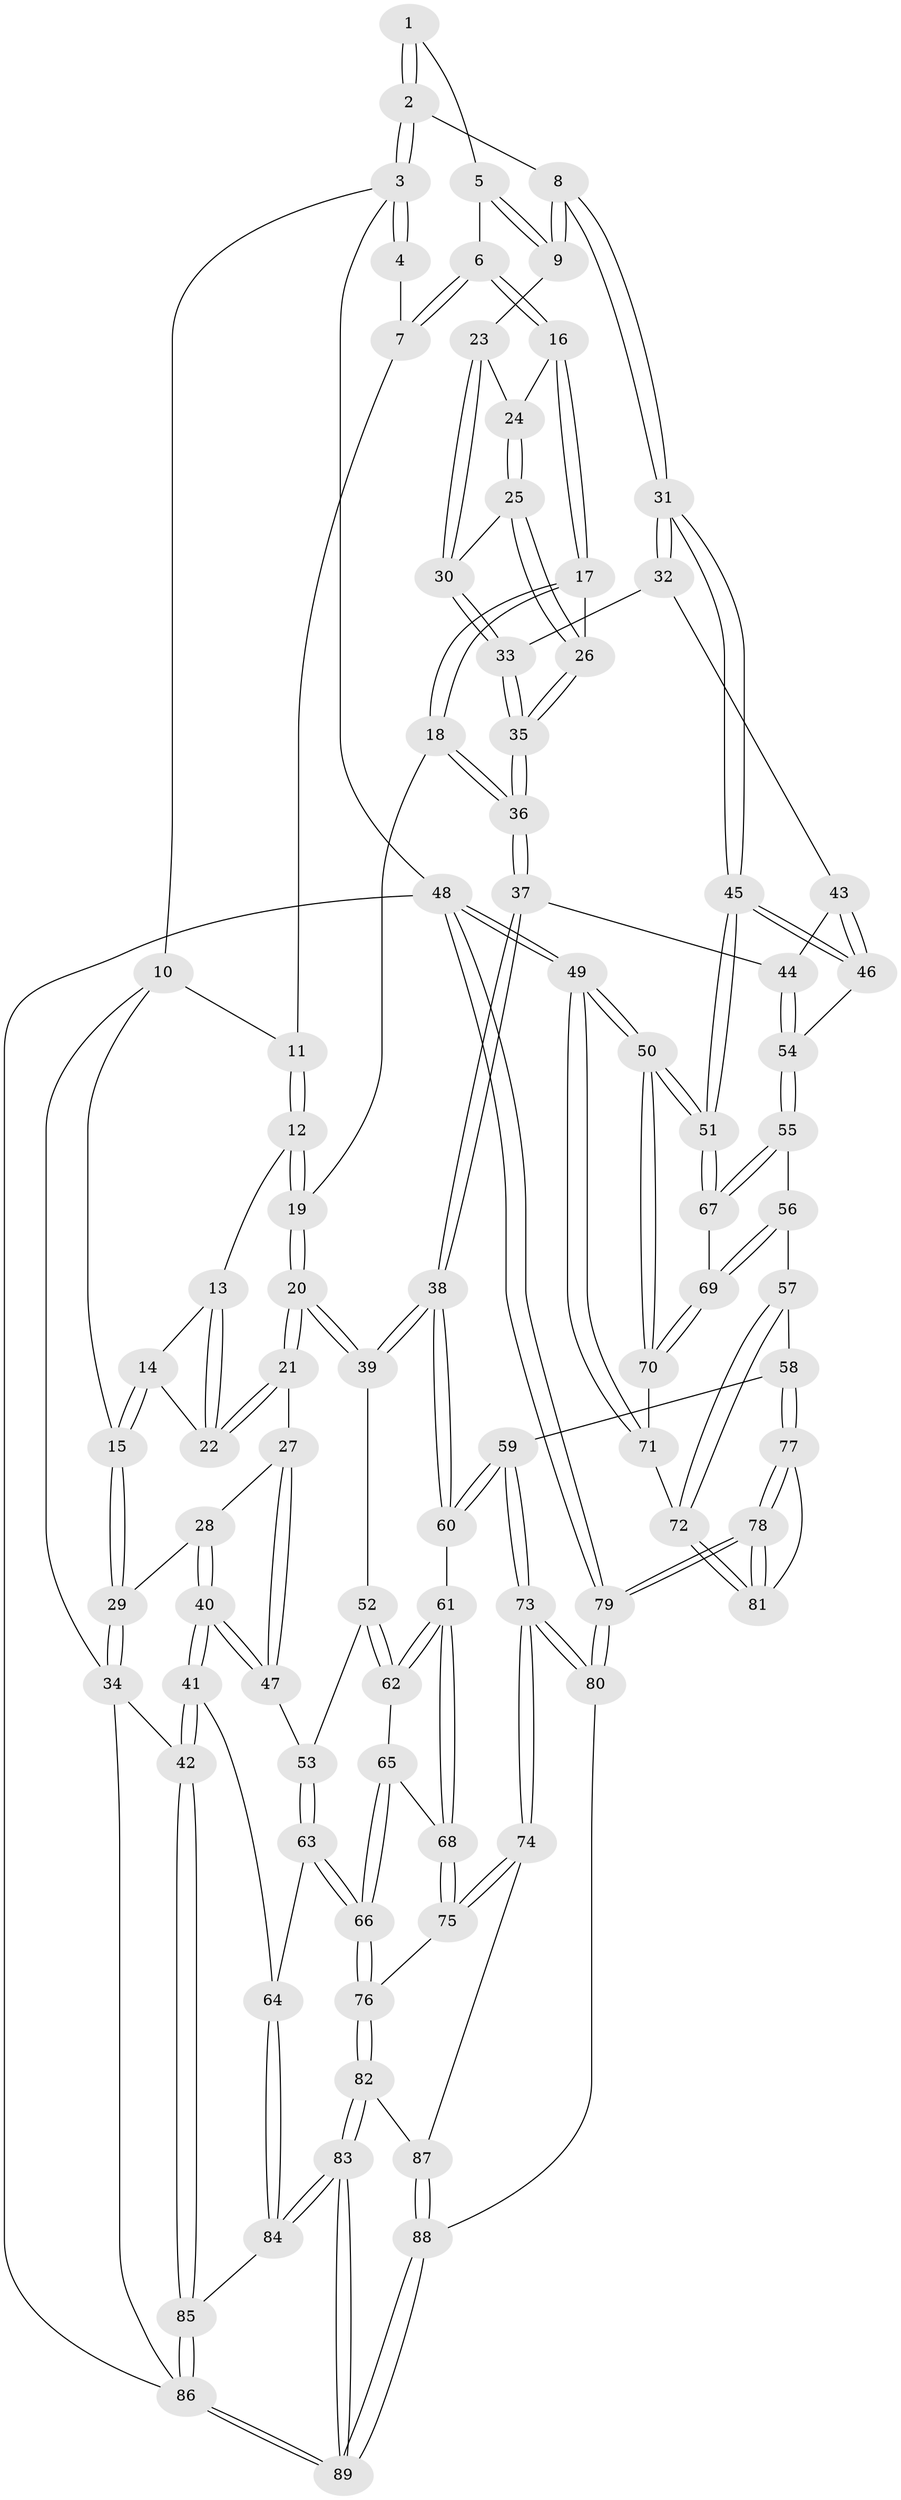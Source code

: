 // coarse degree distribution, {3: 0.1509433962264151, 4: 0.41509433962264153, 5: 0.33962264150943394, 6: 0.09433962264150944}
// Generated by graph-tools (version 1.1) at 2025/52/02/27/25 19:52:44]
// undirected, 89 vertices, 219 edges
graph export_dot {
graph [start="1"]
  node [color=gray90,style=filled];
  1 [pos="+0.8336821321909426+0.03476967822553861"];
  2 [pos="+1+0"];
  3 [pos="+1+0"];
  4 [pos="+0.8230121502343434+0"];
  5 [pos="+0.8051554351649569+0.08031622207611887"];
  6 [pos="+0.6498457895149262+0.02430303592861089"];
  7 [pos="+0.5632869155823844+0"];
  8 [pos="+1+0.09908233658668877"];
  9 [pos="+0.906829500790544+0.1609378134804598"];
  10 [pos="+0.17395864274635314+0"];
  11 [pos="+0.43233835557539346+0"];
  12 [pos="+0.4267120099052886+0"];
  13 [pos="+0.3069672076537887+0.07368841061484903"];
  14 [pos="+0.2045011185536057+0.14526376042855144"];
  15 [pos="+0.09917488705190088+0.17862843690809152"];
  16 [pos="+0.6503637358519332+0.03144939061590779"];
  17 [pos="+0.5350311799002594+0.2993061778143461"];
  18 [pos="+0.45260762009029915+0.32088284567145586"];
  19 [pos="+0.45258351525019247+0.32088745817545006"];
  20 [pos="+0.38457717340066916+0.38530927183591984"];
  21 [pos="+0.33736004411100873+0.3753731505590488"];
  22 [pos="+0.30028552507878464+0.2205018440256751"];
  23 [pos="+0.8359540494046718+0.21746223346740032"];
  24 [pos="+0.7002335082880327+0.16224337466265829"];
  25 [pos="+0.6578487896252194+0.30694486945110194"];
  26 [pos="+0.6536569092103652+0.31023629039136813"];
  27 [pos="+0.3274791668032859+0.37594523397009727"];
  28 [pos="+0.17811971762881185+0.34722807265800504"];
  29 [pos="+0.07491844072867404+0.21592527586904978"];
  30 [pos="+0.8076158790543292+0.2852134321065729"];
  31 [pos="+1+0.3351764183587292"];
  32 [pos="+0.871190738860788+0.4058818559069145"];
  33 [pos="+0.8621986015409813+0.4005707550130786"];
  34 [pos="+0+0.20378851208545462"];
  35 [pos="+0.7033213751288044+0.4348987526621145"];
  36 [pos="+0.6849230677996824+0.48506108836232903"];
  37 [pos="+0.6750582638623501+0.527735880571159"];
  38 [pos="+0.6481357086347568+0.5646496612337426"];
  39 [pos="+0.42366474411785127+0.48850834341847926"];
  40 [pos="+0+0.5789531341168149"];
  41 [pos="+0+0.6294717931962991"];
  42 [pos="+0+0.6314272085749882"];
  43 [pos="+0.8589526095444074+0.4984303968838603"];
  44 [pos="+0.8410599115642312+0.5284043819210652"];
  45 [pos="+1+0.5123632352739762"];
  46 [pos="+0.9967115020611299+0.5638805567351288"];
  47 [pos="+0.1870268018927083+0.5867398403946007"];
  48 [pos="+1+1"];
  49 [pos="+1+1"];
  50 [pos="+1+1"];
  51 [pos="+1+0.6636196690924057"];
  52 [pos="+0.4158366412971889+0.5192024958394694"];
  53 [pos="+0.23471114518994607+0.6298469858697011"];
  54 [pos="+0.8600067335454156+0.6495887206787284"];
  55 [pos="+0.8518356996965398+0.6703319557846799"];
  56 [pos="+0.8360076979642516+0.6886556656379739"];
  57 [pos="+0.8173948740425241+0.6932948548686962"];
  58 [pos="+0.7293094731038587+0.7069613190913537"];
  59 [pos="+0.6875593007687553+0.6947138597582445"];
  60 [pos="+0.6750847647295992+0.6809008914747942"];
  61 [pos="+0.5131692222512277+0.7126040957988237"];
  62 [pos="+0.4167166783907414+0.6004261770643647"];
  63 [pos="+0.2603852227219144+0.7609068283113664"];
  64 [pos="+0.1439007758268994+0.7594109826724086"];
  65 [pos="+0.3598122224006602+0.6906736777181691"];
  66 [pos="+0.2786129339305525+0.7719202111651828"];
  67 [pos="+1+0.6990067151312629"];
  68 [pos="+0.484365066442064+0.7715061781801119"];
  69 [pos="+0.9151057896072735+0.7868974668943257"];
  70 [pos="+0.9155471805764863+0.789143297545391"];
  71 [pos="+0.8863208091328789+0.8948044775700155"];
  72 [pos="+0.8463807536620066+0.9190305856078786"];
  73 [pos="+0.5597128200985392+0.9657405965999494"];
  74 [pos="+0.5496599017761776+0.9553419353686423"];
  75 [pos="+0.46900922256484795+0.839409021184848"];
  76 [pos="+0.2924257967960793+0.8022249324101467"];
  77 [pos="+0.7324491751532373+0.7185274022041557"];
  78 [pos="+0.6964216627054627+1"];
  79 [pos="+0.6764847564340142+1"];
  80 [pos="+0.6304897554347482+1"];
  81 [pos="+0.8232350847677496+0.9366295750545157"];
  82 [pos="+0.27189648149104223+0.8986101222038788"];
  83 [pos="+0.18592195013598736+1"];
  84 [pos="+0.11445408313277691+0.9153136535925741"];
  85 [pos="+0+0.7978658040022646"];
  86 [pos="+0+1"];
  87 [pos="+0.3135426263955137+0.9210906211660069"];
  88 [pos="+0.5386535187024173+1"];
  89 [pos="+0.14396023868616395+1"];
  1 -- 2;
  1 -- 2;
  1 -- 5;
  2 -- 3;
  2 -- 3;
  2 -- 8;
  3 -- 4;
  3 -- 4;
  3 -- 10;
  3 -- 48;
  4 -- 7;
  5 -- 6;
  5 -- 9;
  5 -- 9;
  6 -- 7;
  6 -- 7;
  6 -- 16;
  6 -- 16;
  7 -- 11;
  8 -- 9;
  8 -- 9;
  8 -- 31;
  8 -- 31;
  9 -- 23;
  10 -- 11;
  10 -- 15;
  10 -- 34;
  11 -- 12;
  11 -- 12;
  12 -- 13;
  12 -- 19;
  12 -- 19;
  13 -- 14;
  13 -- 22;
  13 -- 22;
  14 -- 15;
  14 -- 15;
  14 -- 22;
  15 -- 29;
  15 -- 29;
  16 -- 17;
  16 -- 17;
  16 -- 24;
  17 -- 18;
  17 -- 18;
  17 -- 26;
  18 -- 19;
  18 -- 36;
  18 -- 36;
  19 -- 20;
  19 -- 20;
  20 -- 21;
  20 -- 21;
  20 -- 39;
  20 -- 39;
  21 -- 22;
  21 -- 22;
  21 -- 27;
  23 -- 24;
  23 -- 30;
  23 -- 30;
  24 -- 25;
  24 -- 25;
  25 -- 26;
  25 -- 26;
  25 -- 30;
  26 -- 35;
  26 -- 35;
  27 -- 28;
  27 -- 47;
  27 -- 47;
  28 -- 29;
  28 -- 40;
  28 -- 40;
  29 -- 34;
  29 -- 34;
  30 -- 33;
  30 -- 33;
  31 -- 32;
  31 -- 32;
  31 -- 45;
  31 -- 45;
  32 -- 33;
  32 -- 43;
  33 -- 35;
  33 -- 35;
  34 -- 42;
  34 -- 86;
  35 -- 36;
  35 -- 36;
  36 -- 37;
  36 -- 37;
  37 -- 38;
  37 -- 38;
  37 -- 44;
  38 -- 39;
  38 -- 39;
  38 -- 60;
  38 -- 60;
  39 -- 52;
  40 -- 41;
  40 -- 41;
  40 -- 47;
  40 -- 47;
  41 -- 42;
  41 -- 42;
  41 -- 64;
  42 -- 85;
  42 -- 85;
  43 -- 44;
  43 -- 46;
  43 -- 46;
  44 -- 54;
  44 -- 54;
  45 -- 46;
  45 -- 46;
  45 -- 51;
  45 -- 51;
  46 -- 54;
  47 -- 53;
  48 -- 49;
  48 -- 49;
  48 -- 79;
  48 -- 79;
  48 -- 86;
  49 -- 50;
  49 -- 50;
  49 -- 71;
  49 -- 71;
  50 -- 51;
  50 -- 51;
  50 -- 70;
  50 -- 70;
  51 -- 67;
  51 -- 67;
  52 -- 53;
  52 -- 62;
  52 -- 62;
  53 -- 63;
  53 -- 63;
  54 -- 55;
  54 -- 55;
  55 -- 56;
  55 -- 67;
  55 -- 67;
  56 -- 57;
  56 -- 69;
  56 -- 69;
  57 -- 58;
  57 -- 72;
  57 -- 72;
  58 -- 59;
  58 -- 77;
  58 -- 77;
  59 -- 60;
  59 -- 60;
  59 -- 73;
  59 -- 73;
  60 -- 61;
  61 -- 62;
  61 -- 62;
  61 -- 68;
  61 -- 68;
  62 -- 65;
  63 -- 64;
  63 -- 66;
  63 -- 66;
  64 -- 84;
  64 -- 84;
  65 -- 66;
  65 -- 66;
  65 -- 68;
  66 -- 76;
  66 -- 76;
  67 -- 69;
  68 -- 75;
  68 -- 75;
  69 -- 70;
  69 -- 70;
  70 -- 71;
  71 -- 72;
  72 -- 81;
  72 -- 81;
  73 -- 74;
  73 -- 74;
  73 -- 80;
  73 -- 80;
  74 -- 75;
  74 -- 75;
  74 -- 87;
  75 -- 76;
  76 -- 82;
  76 -- 82;
  77 -- 78;
  77 -- 78;
  77 -- 81;
  78 -- 79;
  78 -- 79;
  78 -- 81;
  78 -- 81;
  79 -- 80;
  79 -- 80;
  80 -- 88;
  82 -- 83;
  82 -- 83;
  82 -- 87;
  83 -- 84;
  83 -- 84;
  83 -- 89;
  83 -- 89;
  84 -- 85;
  85 -- 86;
  85 -- 86;
  86 -- 89;
  86 -- 89;
  87 -- 88;
  87 -- 88;
  88 -- 89;
  88 -- 89;
}
